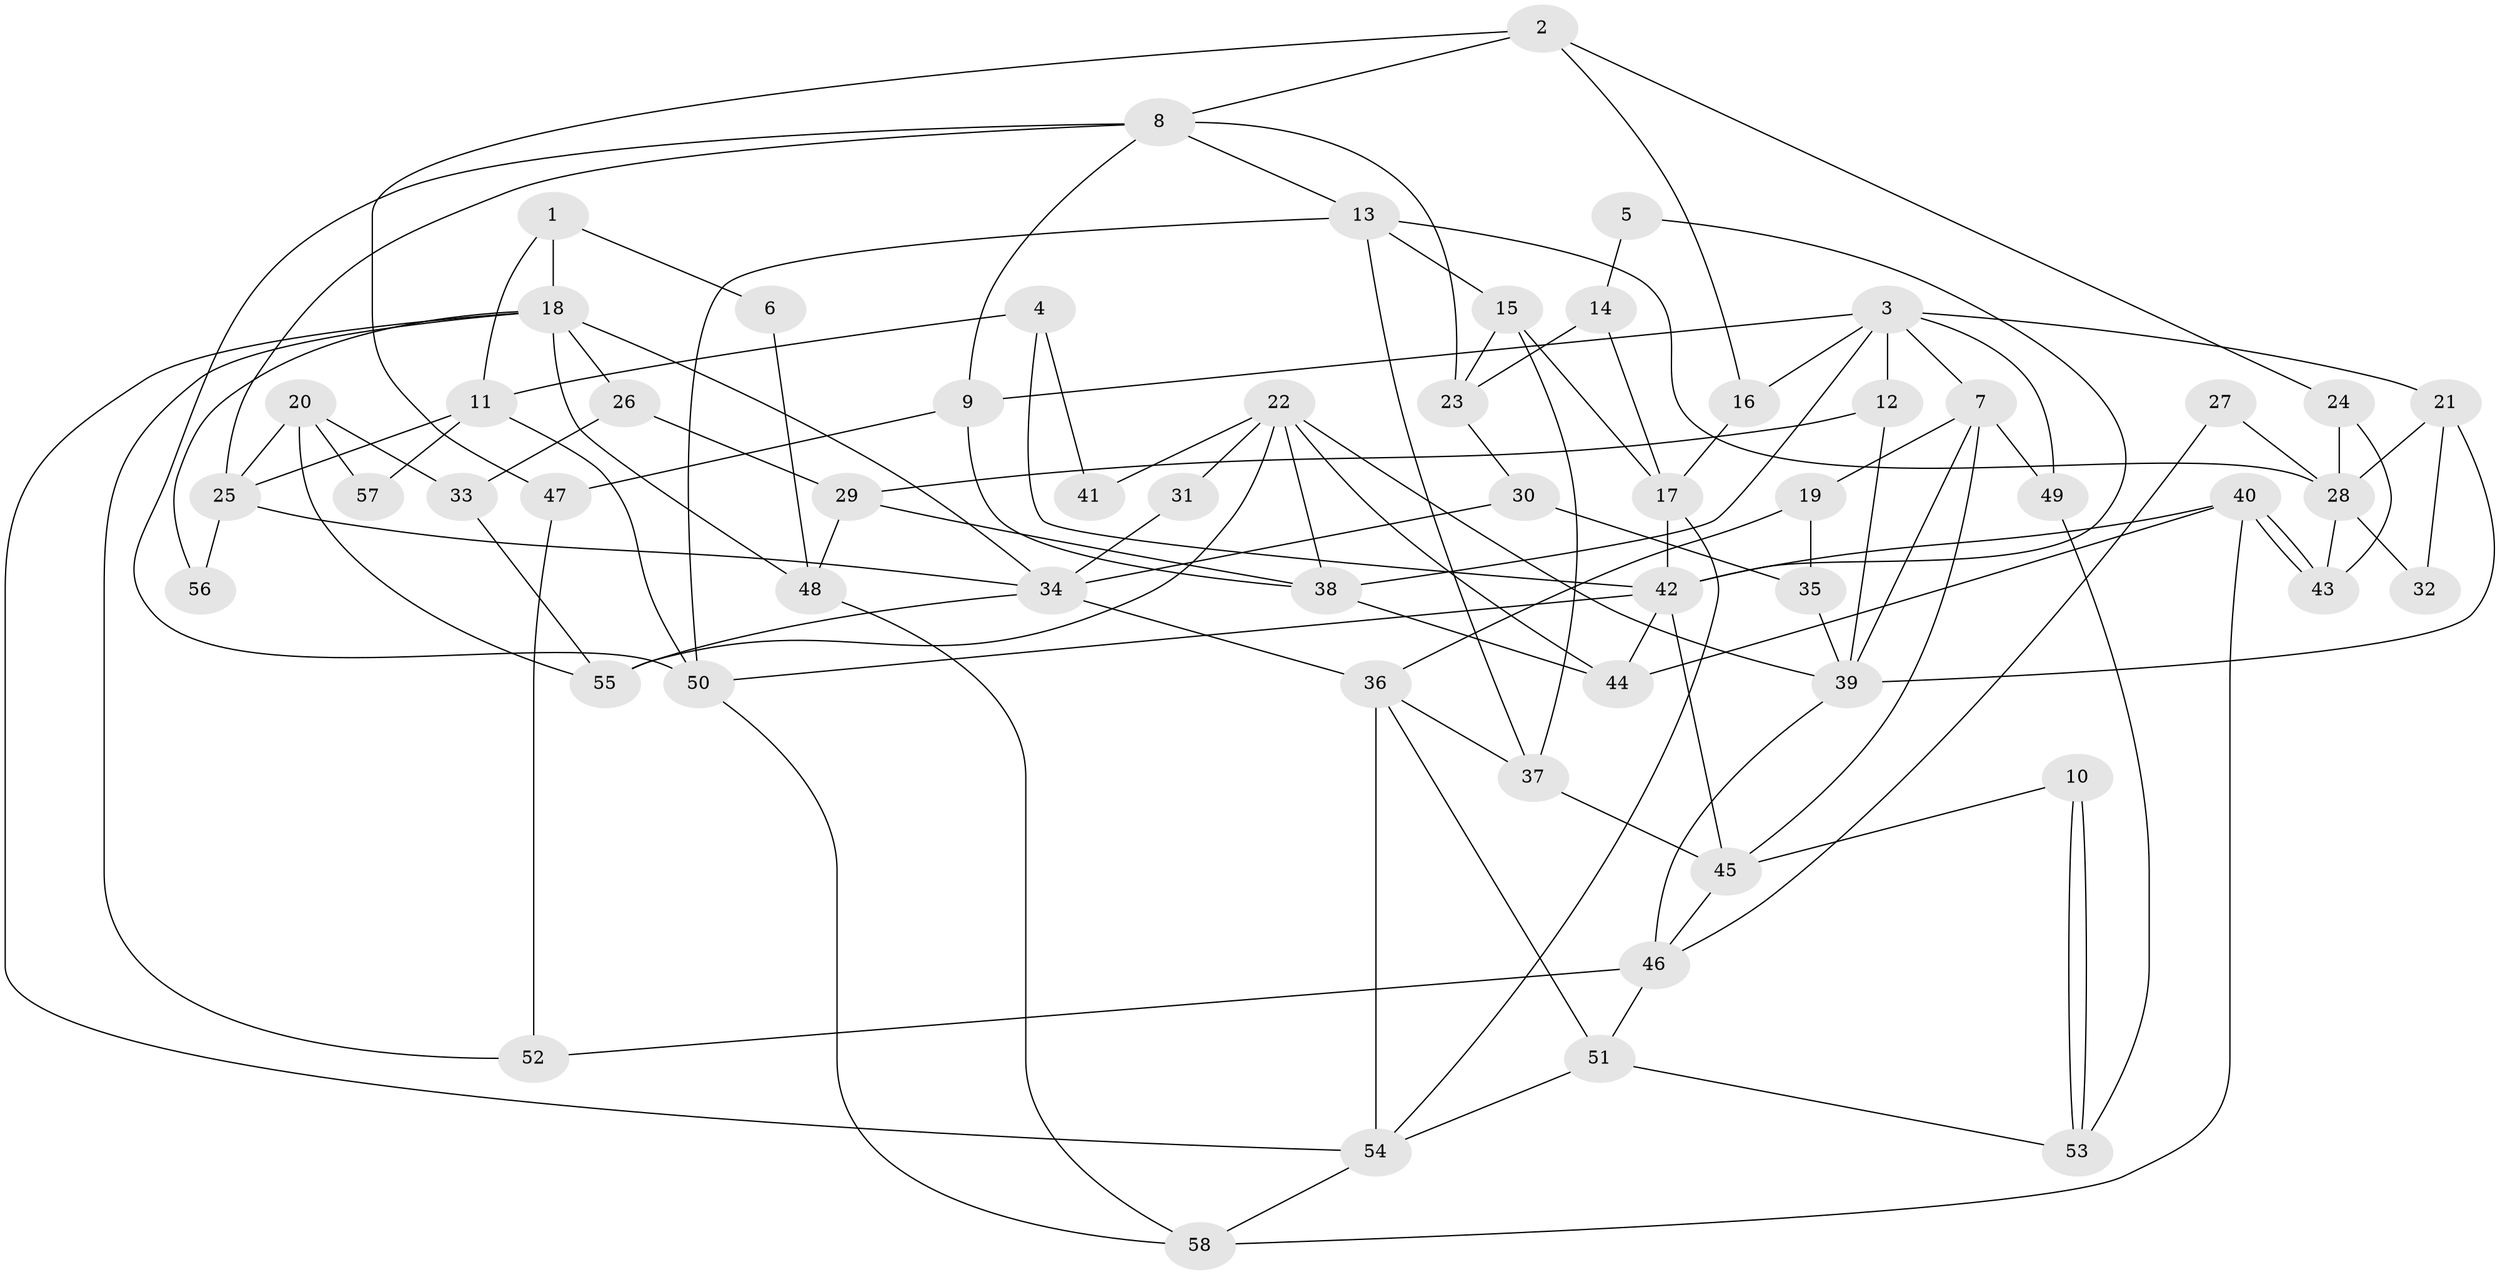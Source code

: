 // Generated by graph-tools (version 1.1) at 2025/49/03/09/25 04:49:13]
// undirected, 58 vertices, 116 edges
graph export_dot {
graph [start="1"]
  node [color=gray90,style=filled];
  1;
  2;
  3;
  4;
  5;
  6;
  7;
  8;
  9;
  10;
  11;
  12;
  13;
  14;
  15;
  16;
  17;
  18;
  19;
  20;
  21;
  22;
  23;
  24;
  25;
  26;
  27;
  28;
  29;
  30;
  31;
  32;
  33;
  34;
  35;
  36;
  37;
  38;
  39;
  40;
  41;
  42;
  43;
  44;
  45;
  46;
  47;
  48;
  49;
  50;
  51;
  52;
  53;
  54;
  55;
  56;
  57;
  58;
  1 -- 11;
  1 -- 18;
  1 -- 6;
  2 -- 16;
  2 -- 24;
  2 -- 8;
  2 -- 47;
  3 -- 7;
  3 -- 9;
  3 -- 12;
  3 -- 16;
  3 -- 21;
  3 -- 38;
  3 -- 49;
  4 -- 42;
  4 -- 11;
  4 -- 41;
  5 -- 42;
  5 -- 14;
  6 -- 48;
  7 -- 19;
  7 -- 49;
  7 -- 39;
  7 -- 45;
  8 -- 13;
  8 -- 9;
  8 -- 23;
  8 -- 25;
  8 -- 50;
  9 -- 38;
  9 -- 47;
  10 -- 53;
  10 -- 53;
  10 -- 45;
  11 -- 25;
  11 -- 50;
  11 -- 57;
  12 -- 39;
  12 -- 29;
  13 -- 37;
  13 -- 50;
  13 -- 15;
  13 -- 28;
  14 -- 17;
  14 -- 23;
  15 -- 17;
  15 -- 23;
  15 -- 37;
  16 -- 17;
  17 -- 42;
  17 -- 54;
  18 -- 54;
  18 -- 34;
  18 -- 26;
  18 -- 48;
  18 -- 52;
  18 -- 56;
  19 -- 35;
  19 -- 36;
  20 -- 33;
  20 -- 25;
  20 -- 55;
  20 -- 57;
  21 -- 39;
  21 -- 28;
  21 -- 32;
  22 -- 39;
  22 -- 44;
  22 -- 31;
  22 -- 38;
  22 -- 41;
  22 -- 55;
  23 -- 30;
  24 -- 28;
  24 -- 43;
  25 -- 34;
  25 -- 56;
  26 -- 29;
  26 -- 33;
  27 -- 28;
  27 -- 46;
  28 -- 32;
  28 -- 43;
  29 -- 38;
  29 -- 48;
  30 -- 34;
  30 -- 35;
  31 -- 34;
  33 -- 55;
  34 -- 36;
  34 -- 55;
  35 -- 39;
  36 -- 51;
  36 -- 37;
  36 -- 54;
  37 -- 45;
  38 -- 44;
  39 -- 46;
  40 -- 42;
  40 -- 43;
  40 -- 43;
  40 -- 44;
  40 -- 58;
  42 -- 44;
  42 -- 50;
  42 -- 45;
  45 -- 46;
  46 -- 52;
  46 -- 51;
  47 -- 52;
  48 -- 58;
  49 -- 53;
  50 -- 58;
  51 -- 54;
  51 -- 53;
  54 -- 58;
}
